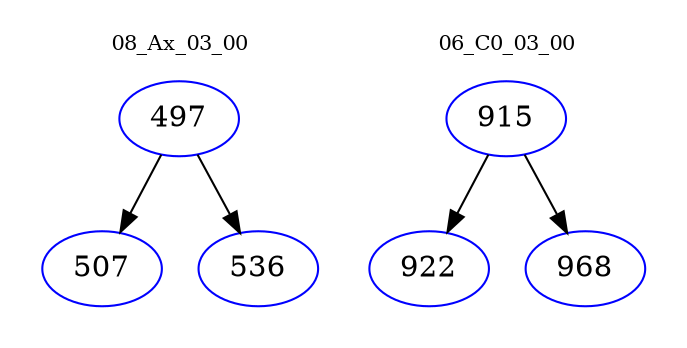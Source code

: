 digraph{
subgraph cluster_0 {
color = white
label = "08_Ax_03_00";
fontsize=10;
T0_497 [label="497", color="blue"]
T0_497 -> T0_507 [color="black"]
T0_507 [label="507", color="blue"]
T0_497 -> T0_536 [color="black"]
T0_536 [label="536", color="blue"]
}
subgraph cluster_1 {
color = white
label = "06_C0_03_00";
fontsize=10;
T1_915 [label="915", color="blue"]
T1_915 -> T1_922 [color="black"]
T1_922 [label="922", color="blue"]
T1_915 -> T1_968 [color="black"]
T1_968 [label="968", color="blue"]
}
}
